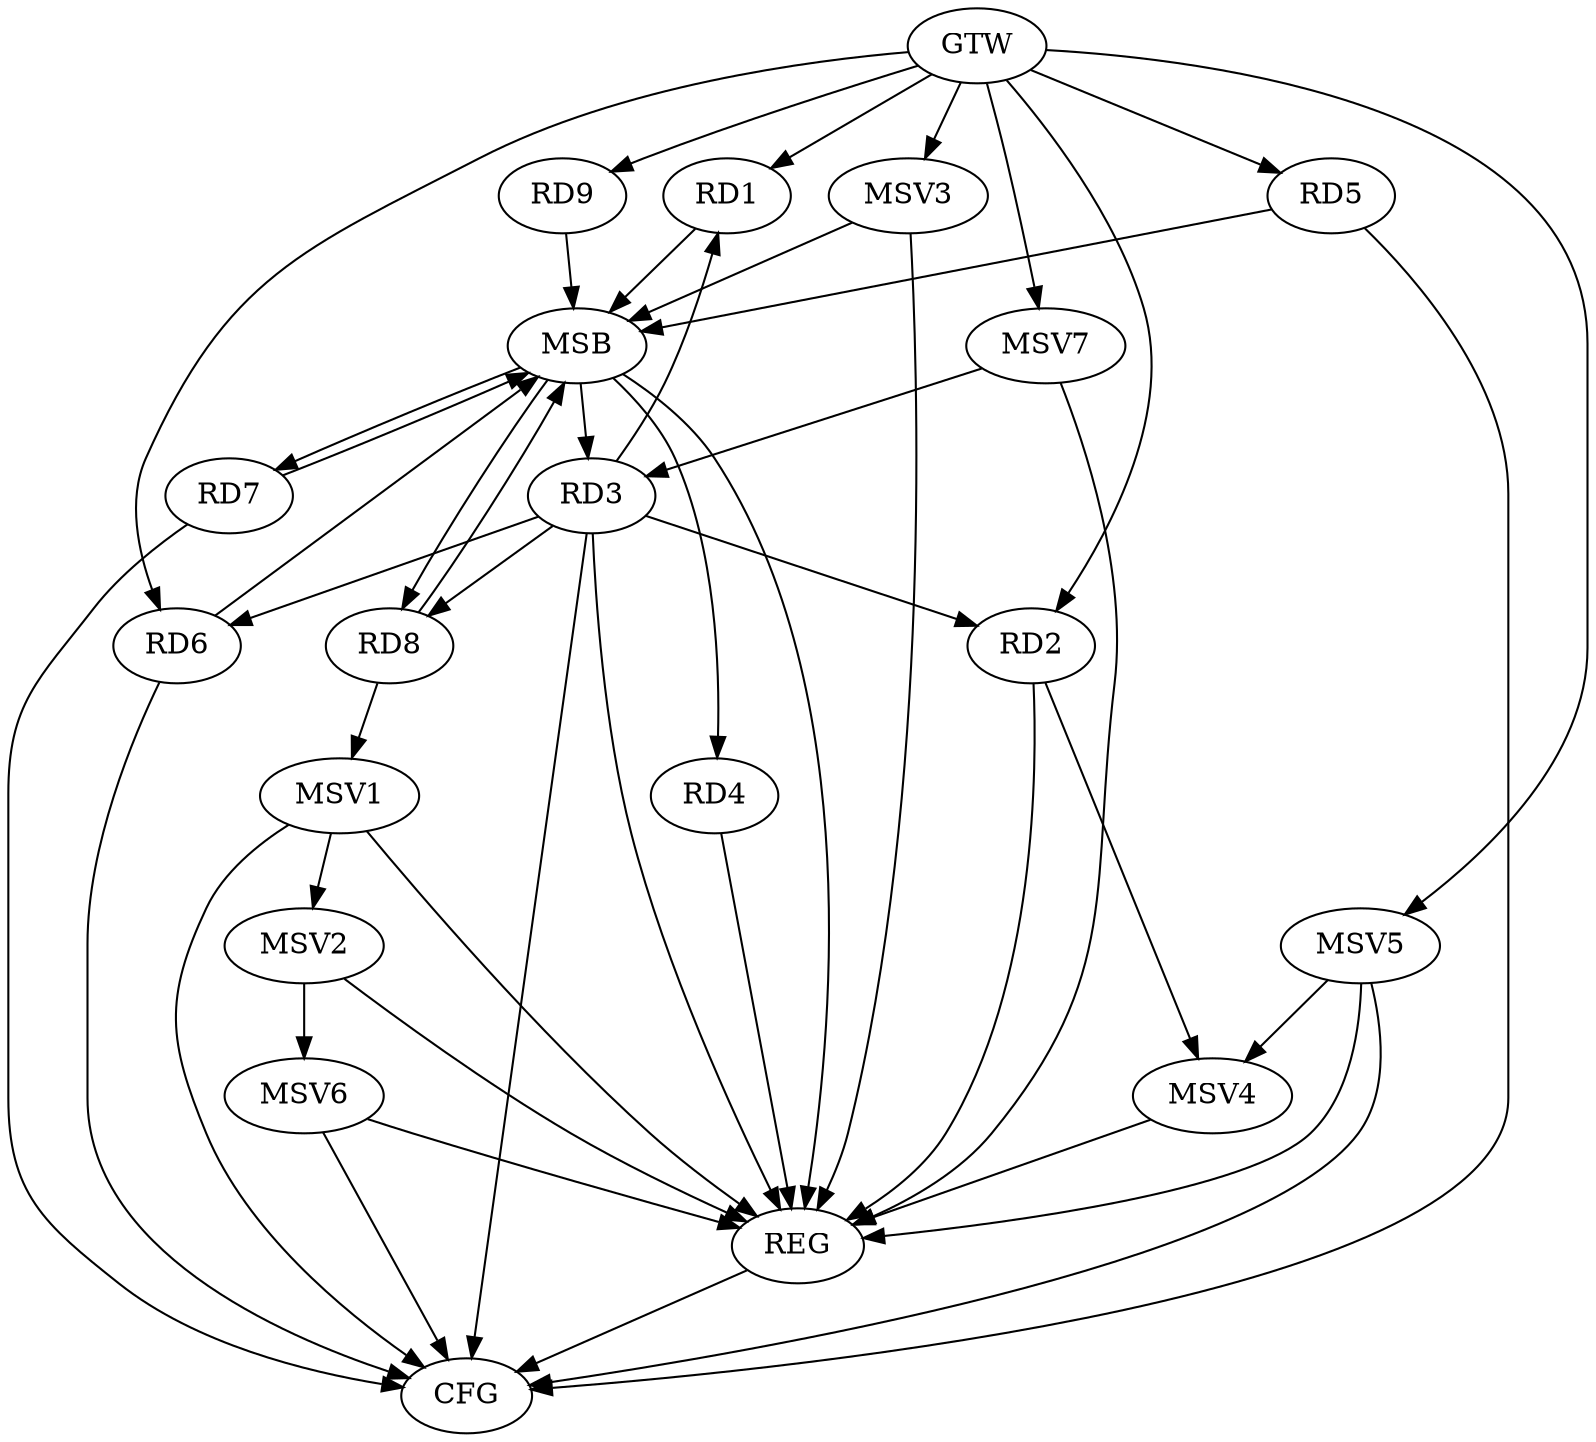 strict digraph G {
  RD1 [ label="RD1" ];
  RD2 [ label="RD2" ];
  RD3 [ label="RD3" ];
  RD4 [ label="RD4" ];
  RD5 [ label="RD5" ];
  RD6 [ label="RD6" ];
  RD7 [ label="RD7" ];
  RD8 [ label="RD8" ];
  RD9 [ label="RD9" ];
  GTW [ label="GTW" ];
  REG [ label="REG" ];
  MSB [ label="MSB" ];
  CFG [ label="CFG" ];
  MSV1 [ label="MSV1" ];
  MSV2 [ label="MSV2" ];
  MSV3 [ label="MSV3" ];
  MSV4 [ label="MSV4" ];
  MSV5 [ label="MSV5" ];
  MSV6 [ label="MSV6" ];
  MSV7 [ label="MSV7" ];
  GTW -> RD1;
  GTW -> RD2;
  GTW -> RD5;
  GTW -> RD6;
  GTW -> RD9;
  RD2 -> REG;
  RD3 -> REG;
  RD4 -> REG;
  RD1 -> MSB;
  MSB -> REG;
  RD5 -> MSB;
  RD6 -> MSB;
  RD7 -> MSB;
  RD8 -> MSB;
  RD9 -> MSB;
  MSB -> RD3;
  MSB -> RD4;
  MSB -> RD7;
  MSB -> RD8;
  RD5 -> CFG;
  RD7 -> CFG;
  RD6 -> CFG;
  REG -> CFG;
  RD3 -> CFG;
  RD3 -> RD1;
  RD3 -> RD6;
  RD3 -> RD2;
  RD3 -> RD8;
  RD8 -> MSV1;
  MSV1 -> REG;
  MSV1 -> CFG;
  MSV1 -> MSV2;
  MSV2 -> REG;
  MSV3 -> MSB;
  GTW -> MSV3;
  MSV3 -> REG;
  RD2 -> MSV4;
  MSV4 -> REG;
  MSV5 -> MSV4;
  GTW -> MSV5;
  MSV5 -> REG;
  MSV5 -> CFG;
  MSV2 -> MSV6;
  MSV6 -> REG;
  MSV6 -> CFG;
  MSV7 -> RD3;
  GTW -> MSV7;
  MSV7 -> REG;
}
